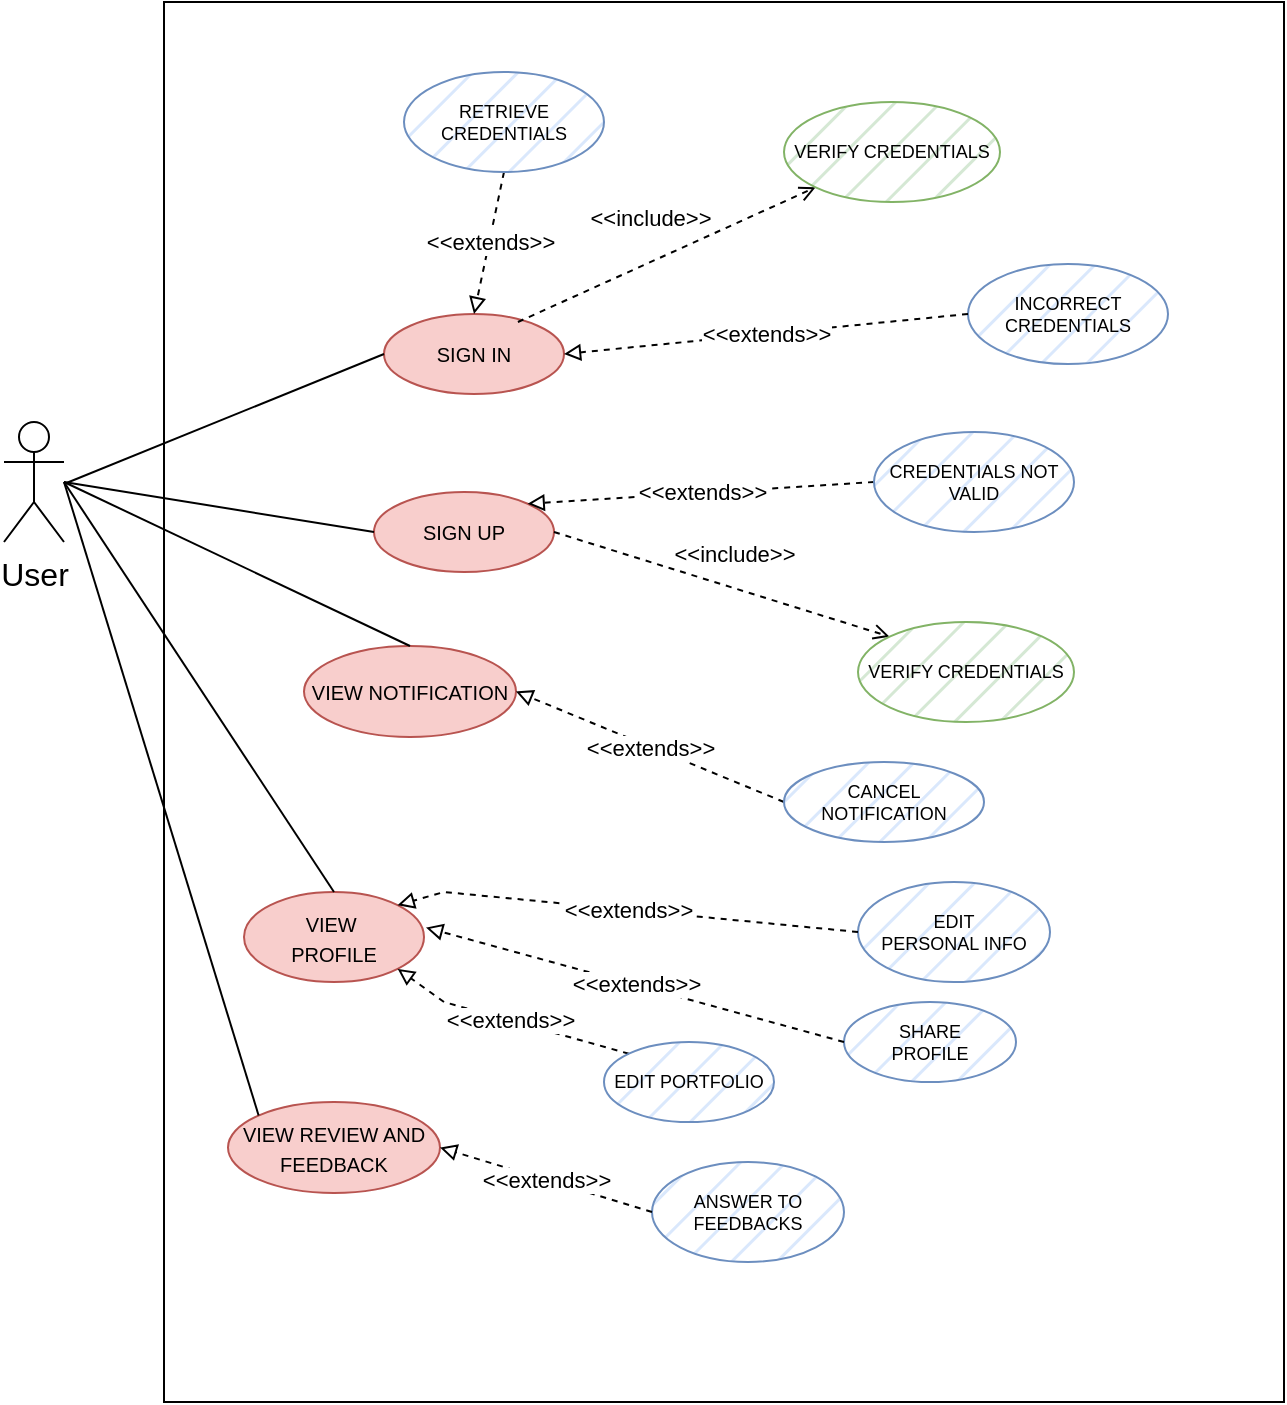 <mxfile version="21.0.7" type="github">
  <diagram name="Pagina-1" id="8j_9WyPeeoJBeD8P9ccP">
    <mxGraphModel dx="2608" dy="675" grid="1" gridSize="10" guides="1" tooltips="1" connect="1" arrows="1" fold="1" page="1" pageScale="1" pageWidth="827" pageHeight="1169" math="0" shadow="0">
      <root>
        <mxCell id="0" />
        <mxCell id="1" parent="0" />
        <mxCell id="5QfRz2Dah1hT-SZcgMO9-1" value="User" style="shape=umlActor;verticalLabelPosition=bottom;verticalAlign=top;html=1;outlineConnect=0;fontSize=16;" vertex="1" parent="1">
          <mxGeometry x="-960" y="450" width="30" height="60" as="geometry" />
        </mxCell>
        <mxCell id="5QfRz2Dah1hT-SZcgMO9-2" value="" style="rounded=0;whiteSpace=wrap;html=1;" vertex="1" parent="1">
          <mxGeometry x="-880" y="240" width="560" height="700" as="geometry" />
        </mxCell>
        <mxCell id="5QfRz2Dah1hT-SZcgMO9-3" value="&lt;font style=&quot;font-size: 10px;&quot;&gt;SIGN UP&lt;/font&gt;" style="ellipse;whiteSpace=wrap;html=1;fillColor=#f8cecc;strokeColor=#b85450;" vertex="1" parent="1">
          <mxGeometry x="-775" y="485" width="90" height="40" as="geometry" />
        </mxCell>
        <mxCell id="5QfRz2Dah1hT-SZcgMO9-4" value="&lt;font style=&quot;font-size: 10px;&quot;&gt;SIGN IN&lt;/font&gt;" style="ellipse;whiteSpace=wrap;html=1;fillColor=#f8cecc;strokeColor=#b85450;" vertex="1" parent="1">
          <mxGeometry x="-770" y="396" width="90" height="40" as="geometry" />
        </mxCell>
        <mxCell id="5QfRz2Dah1hT-SZcgMO9-5" value="&lt;font style=&quot;font-size: 9px;&quot;&gt;INCORRECT&lt;br style=&quot;font-size: 9px;&quot;&gt;CREDENTIALS&lt;/font&gt;" style="ellipse;whiteSpace=wrap;html=1;fillColor=#dae8fc;strokeColor=#6c8ebf;fontSize=9;strokeWidth=1;fillStyle=hatch;" vertex="1" parent="1">
          <mxGeometry x="-478" y="371" width="100" height="50" as="geometry" />
        </mxCell>
        <mxCell id="5QfRz2Dah1hT-SZcgMO9-6" value="&amp;lt;&amp;lt;extends&amp;gt;&amp;gt;" style="endArrow=block;endFill=0;html=1;rounded=0;dashed=1;exitX=0;exitY=0.5;exitDx=0;exitDy=0;entryX=1;entryY=0.5;entryDx=0;entryDy=0;" edge="1" parent="1" source="5QfRz2Dah1hT-SZcgMO9-5" target="5QfRz2Dah1hT-SZcgMO9-4">
          <mxGeometry x="-0.005" width="160" relative="1" as="geometry">
            <mxPoint x="-610" y="451" as="sourcePoint" />
            <mxPoint x="-450" y="451" as="targetPoint" />
            <Array as="points" />
            <mxPoint as="offset" />
          </mxGeometry>
        </mxCell>
        <mxCell id="5QfRz2Dah1hT-SZcgMO9-7" value="&amp;lt;&amp;lt;extends&amp;gt;&amp;gt;" style="endArrow=block;endFill=0;html=1;rounded=0;dashed=1;exitX=0.5;exitY=1;exitDx=0;exitDy=0;entryX=0.5;entryY=0;entryDx=0;entryDy=0;" edge="1" parent="1" source="5QfRz2Dah1hT-SZcgMO9-10" target="5QfRz2Dah1hT-SZcgMO9-4">
          <mxGeometry x="-0.009" width="160" relative="1" as="geometry">
            <mxPoint x="-720" y="321" as="sourcePoint" />
            <mxPoint x="-810" y="376" as="targetPoint" />
            <Array as="points" />
            <mxPoint as="offset" />
          </mxGeometry>
        </mxCell>
        <mxCell id="5QfRz2Dah1hT-SZcgMO9-8" value="&amp;lt;&amp;lt;include&amp;gt;&amp;gt;" style="html=1;verticalAlign=bottom;labelBackgroundColor=none;endArrow=open;endFill=0;dashed=1;rounded=0;exitX=0.744;exitY=0.1;exitDx=0;exitDy=0;exitPerimeter=0;entryX=0;entryY=1;entryDx=0;entryDy=0;" edge="1" parent="1" source="5QfRz2Dah1hT-SZcgMO9-4" target="5QfRz2Dah1hT-SZcgMO9-9">
          <mxGeometry x="-0.033" y="11" width="160" relative="1" as="geometry">
            <mxPoint x="-642" y="321" as="sourcePoint" />
            <mxPoint x="-571" y="320" as="targetPoint" />
            <mxPoint x="-1" as="offset" />
          </mxGeometry>
        </mxCell>
        <mxCell id="5QfRz2Dah1hT-SZcgMO9-9" value="&lt;font style=&quot;font-size: 9px;&quot;&gt;VERIFY CREDENTIALS&lt;/font&gt;" style="ellipse;whiteSpace=wrap;html=1;fillColor=#d5e8d4;strokeColor=#82b366;fontSize=9;strokeWidth=1;fillStyle=hatch;" vertex="1" parent="1">
          <mxGeometry x="-570" y="290" width="108" height="50" as="geometry" />
        </mxCell>
        <mxCell id="5QfRz2Dah1hT-SZcgMO9-10" value="&lt;font style=&quot;font-size: 9px;&quot;&gt;RETRIEVE&lt;br style=&quot;font-size: 9px;&quot;&gt;CREDENTIALS&lt;/font&gt;" style="ellipse;whiteSpace=wrap;html=1;fillColor=#dae8fc;strokeColor=#6c8ebf;fontSize=9;strokeWidth=1;fillStyle=hatch;" vertex="1" parent="1">
          <mxGeometry x="-760" y="275" width="100" height="50" as="geometry" />
        </mxCell>
        <mxCell id="5QfRz2Dah1hT-SZcgMO9-11" style="edgeStyle=none;rounded=0;orthogonalLoop=1;jettySize=auto;html=1;entryX=0;entryY=0.5;entryDx=0;entryDy=0;strokeColor=default;strokeWidth=1;startArrow=none;startFill=0;endArrow=none;endFill=0;" edge="1" parent="1" target="5QfRz2Dah1hT-SZcgMO9-4">
          <mxGeometry relative="1" as="geometry">
            <mxPoint x="-930" y="481" as="sourcePoint" />
            <mxPoint x="-800" y="421" as="targetPoint" />
          </mxGeometry>
        </mxCell>
        <mxCell id="5QfRz2Dah1hT-SZcgMO9-12" style="edgeStyle=none;rounded=0;orthogonalLoop=1;jettySize=auto;html=1;entryX=0;entryY=0.5;entryDx=0;entryDy=0;strokeColor=default;strokeWidth=1;startArrow=none;startFill=0;endArrow=none;endFill=0;" edge="1" parent="1" target="5QfRz2Dah1hT-SZcgMO9-3">
          <mxGeometry relative="1" as="geometry">
            <mxPoint x="-930" y="480" as="sourcePoint" />
            <mxPoint x="-760" y="426" as="targetPoint" />
          </mxGeometry>
        </mxCell>
        <mxCell id="5QfRz2Dah1hT-SZcgMO9-13" value="&amp;lt;&amp;lt;extends&amp;gt;&amp;gt;" style="endArrow=block;endFill=0;html=1;rounded=0;dashed=1;entryX=1;entryY=0;entryDx=0;entryDy=0;exitX=0;exitY=0.5;exitDx=0;exitDy=0;" edge="1" parent="1" source="5QfRz2Dah1hT-SZcgMO9-14" target="5QfRz2Dah1hT-SZcgMO9-3">
          <mxGeometry x="-0.005" width="160" relative="1" as="geometry">
            <mxPoint x="-525" y="480.0" as="sourcePoint" />
            <mxPoint x="-675" y="500" as="targetPoint" />
            <Array as="points" />
            <mxPoint as="offset" />
          </mxGeometry>
        </mxCell>
        <mxCell id="5QfRz2Dah1hT-SZcgMO9-14" value="CREDENTIALS NOT VALID" style="ellipse;whiteSpace=wrap;html=1;fillColor=#dae8fc;strokeColor=#6c8ebf;fontSize=9;strokeWidth=1;fillStyle=hatch;" vertex="1" parent="1">
          <mxGeometry x="-525" y="455" width="100" height="50" as="geometry" />
        </mxCell>
        <mxCell id="5QfRz2Dah1hT-SZcgMO9-15" value="&amp;lt;&amp;lt;include&amp;gt;&amp;gt;" style="html=1;verticalAlign=bottom;labelBackgroundColor=none;endArrow=open;endFill=0;dashed=1;rounded=0;exitX=1;exitY=0.5;exitDx=0;exitDy=0;entryX=0;entryY=0;entryDx=0;entryDy=0;" edge="1" parent="1" source="5QfRz2Dah1hT-SZcgMO9-3" target="5QfRz2Dah1hT-SZcgMO9-16">
          <mxGeometry x="0.045" y="8" width="160" relative="1" as="geometry">
            <mxPoint x="-695" y="622" as="sourcePoint" />
            <mxPoint x="-546" y="545" as="targetPoint" />
            <mxPoint as="offset" />
          </mxGeometry>
        </mxCell>
        <mxCell id="5QfRz2Dah1hT-SZcgMO9-16" value="&lt;font style=&quot;font-size: 9px;&quot;&gt;VERIFY CREDENTIALS&lt;/font&gt;" style="ellipse;whiteSpace=wrap;html=1;fillColor=#d5e8d4;strokeColor=#82b366;fontSize=9;strokeWidth=1;fillStyle=hatch;" vertex="1" parent="1">
          <mxGeometry x="-533" y="550" width="108" height="50" as="geometry" />
        </mxCell>
        <mxCell id="5QfRz2Dah1hT-SZcgMO9-17" value="&lt;font size=&quot;1&quot;&gt;VIEW NOTIFICATION&lt;/font&gt;" style="ellipse;whiteSpace=wrap;html=1;fillColor=#f8cecc;strokeColor=#b85450;" vertex="1" parent="1">
          <mxGeometry x="-810" y="562" width="106" height="45.5" as="geometry" />
        </mxCell>
        <mxCell id="5QfRz2Dah1hT-SZcgMO9-18" value="&amp;lt;&amp;lt;extends&amp;gt;&amp;gt;" style="endArrow=block;endFill=0;html=1;rounded=0;dashed=1;entryX=1;entryY=0.5;entryDx=0;entryDy=0;exitX=0;exitY=0.5;exitDx=0;exitDy=0;" edge="1" parent="1" source="5QfRz2Dah1hT-SZcgMO9-19" target="5QfRz2Dah1hT-SZcgMO9-17">
          <mxGeometry x="-0.009" width="160" relative="1" as="geometry">
            <mxPoint x="-547" y="650" as="sourcePoint" />
            <mxPoint x="-653" y="620" as="targetPoint" />
            <Array as="points" />
            <mxPoint as="offset" />
          </mxGeometry>
        </mxCell>
        <mxCell id="5QfRz2Dah1hT-SZcgMO9-19" value="CANCEL&lt;br&gt;NOTIFICATION" style="ellipse;whiteSpace=wrap;html=1;fillColor=#dae8fc;strokeColor=#6c8ebf;fontSize=9;strokeWidth=1;fillStyle=hatch;" vertex="1" parent="1">
          <mxGeometry x="-570" y="620" width="100" height="40" as="geometry" />
        </mxCell>
        <mxCell id="5QfRz2Dah1hT-SZcgMO9-20" style="edgeStyle=none;rounded=0;orthogonalLoop=1;jettySize=auto;html=1;entryX=0.5;entryY=0;entryDx=0;entryDy=0;strokeColor=default;strokeWidth=1;startArrow=none;startFill=0;endArrow=none;endFill=0;" edge="1" parent="1" target="5QfRz2Dah1hT-SZcgMO9-17">
          <mxGeometry relative="1" as="geometry">
            <mxPoint x="-930" y="480" as="sourcePoint" />
            <mxPoint x="-715" y="569" as="targetPoint" />
          </mxGeometry>
        </mxCell>
        <mxCell id="5QfRz2Dah1hT-SZcgMO9-21" value="&lt;font style=&quot;font-size: 10px;&quot;&gt;VIEW&amp;nbsp;&lt;br&gt;PROFILE&lt;/font&gt;" style="ellipse;whiteSpace=wrap;html=1;fillColor=#f8cecc;strokeColor=#b85450;" vertex="1" parent="1">
          <mxGeometry x="-840" y="685" width="90" height="45" as="geometry" />
        </mxCell>
        <mxCell id="5QfRz2Dah1hT-SZcgMO9-22" value="&lt;font style=&quot;font-size: 9px;&quot;&gt;EDIT&lt;br style=&quot;font-size: 9px;&quot;&gt;PERSONAL INFO&lt;br style=&quot;font-size: 9px;&quot;&gt;&lt;/font&gt;" style="ellipse;whiteSpace=wrap;html=1;fillColor=#dae8fc;strokeColor=#6c8ebf;fontSize=9;strokeWidth=1;fillStyle=hatch;" vertex="1" parent="1">
          <mxGeometry x="-533" y="680" width="96" height="50" as="geometry" />
        </mxCell>
        <mxCell id="5QfRz2Dah1hT-SZcgMO9-23" value="&amp;lt;&amp;lt;extends&amp;gt;&amp;gt;" style="endArrow=block;endFill=0;html=1;rounded=0;dashed=1;exitX=0;exitY=0.5;exitDx=0;exitDy=0;entryX=1;entryY=0;entryDx=0;entryDy=0;" edge="1" parent="1" source="5QfRz2Dah1hT-SZcgMO9-22" target="5QfRz2Dah1hT-SZcgMO9-21">
          <mxGeometry x="-0.001" width="160" relative="1" as="geometry">
            <mxPoint x="-650.0" y="490" as="sourcePoint" />
            <mxPoint x="-740" y="550" as="targetPoint" />
            <Array as="points">
              <mxPoint x="-740" y="685" />
            </Array>
            <mxPoint as="offset" />
          </mxGeometry>
        </mxCell>
        <mxCell id="5QfRz2Dah1hT-SZcgMO9-24" value="&lt;font style=&quot;font-size: 9px;&quot;&gt;SHARE&lt;br&gt;PROFILE&lt;br style=&quot;font-size: 9px;&quot;&gt;&lt;/font&gt;" style="ellipse;whiteSpace=wrap;html=1;fillColor=#dae8fc;strokeColor=#6c8ebf;fontSize=9;strokeWidth=1;fillStyle=hatch;" vertex="1" parent="1">
          <mxGeometry x="-540" y="740" width="86" height="40" as="geometry" />
        </mxCell>
        <mxCell id="5QfRz2Dah1hT-SZcgMO9-25" value="&amp;lt;&amp;lt;extends&amp;gt;&amp;gt;" style="endArrow=block;endFill=0;html=1;rounded=0;dashed=1;exitX=0;exitY=0.5;exitDx=0;exitDy=0;entryX=1.011;entryY=0.395;entryDx=0;entryDy=0;entryPerimeter=0;" edge="1" parent="1" source="5QfRz2Dah1hT-SZcgMO9-24" target="5QfRz2Dah1hT-SZcgMO9-21">
          <mxGeometry x="-0.001" width="160" relative="1" as="geometry">
            <mxPoint x="-511" y="710" as="sourcePoint" />
            <mxPoint x="-750" y="715" as="targetPoint" />
            <Array as="points" />
            <mxPoint as="offset" />
          </mxGeometry>
        </mxCell>
        <mxCell id="5QfRz2Dah1hT-SZcgMO9-26" value="&amp;lt;&amp;lt;extends&amp;gt;&amp;gt;" style="endArrow=block;endFill=0;html=1;rounded=0;dashed=1;entryX=1;entryY=1;entryDx=0;entryDy=0;exitX=0;exitY=0;exitDx=0;exitDy=0;" edge="1" parent="1" source="5QfRz2Dah1hT-SZcgMO9-27" target="5QfRz2Dah1hT-SZcgMO9-21">
          <mxGeometry x="-0.001" width="160" relative="1" as="geometry">
            <mxPoint x="-680" y="760" as="sourcePoint" />
            <mxPoint x="-775" y="757" as="targetPoint" />
            <Array as="points">
              <mxPoint x="-740" y="740" />
            </Array>
            <mxPoint as="offset" />
          </mxGeometry>
        </mxCell>
        <mxCell id="5QfRz2Dah1hT-SZcgMO9-27" value="&lt;font style=&quot;font-size: 9px;&quot;&gt;EDIT PORTFOLIO&lt;br style=&quot;font-size: 9px;&quot;&gt;&lt;/font&gt;" style="ellipse;whiteSpace=wrap;html=1;fillColor=#dae8fc;strokeColor=#6c8ebf;fontSize=9;strokeWidth=1;fillStyle=hatch;" vertex="1" parent="1">
          <mxGeometry x="-660" y="760" width="85" height="40" as="geometry" />
        </mxCell>
        <mxCell id="5QfRz2Dah1hT-SZcgMO9-28" style="edgeStyle=none;rounded=0;orthogonalLoop=1;jettySize=auto;html=1;entryX=0.5;entryY=0;entryDx=0;entryDy=0;strokeColor=default;strokeWidth=1;startArrow=none;startFill=0;endArrow=none;endFill=0;" edge="1" parent="1" target="5QfRz2Dah1hT-SZcgMO9-21">
          <mxGeometry relative="1" as="geometry">
            <mxPoint x="-930" y="480" as="sourcePoint" />
            <mxPoint x="-858.5" y="666" as="targetPoint" />
          </mxGeometry>
        </mxCell>
        <mxCell id="5QfRz2Dah1hT-SZcgMO9-29" value="&lt;font size=&quot;1&quot;&gt;VIEW REVIEW AND FEEDBACK&lt;/font&gt;" style="ellipse;whiteSpace=wrap;html=1;fillColor=#f8cecc;strokeColor=#b85450;" vertex="1" parent="1">
          <mxGeometry x="-848" y="790" width="106" height="45.5" as="geometry" />
        </mxCell>
        <mxCell id="5QfRz2Dah1hT-SZcgMO9-30" style="edgeStyle=none;rounded=0;orthogonalLoop=1;jettySize=auto;html=1;entryX=0;entryY=0;entryDx=0;entryDy=0;strokeColor=default;strokeWidth=1;startArrow=none;startFill=0;endArrow=none;endFill=0;" edge="1" parent="1" target="5QfRz2Dah1hT-SZcgMO9-29">
          <mxGeometry relative="1" as="geometry">
            <mxPoint x="-930" y="480" as="sourcePoint" />
            <mxPoint x="-810" y="780" as="targetPoint" />
          </mxGeometry>
        </mxCell>
        <mxCell id="5QfRz2Dah1hT-SZcgMO9-31" value="&lt;font style=&quot;font-size: 9px;&quot;&gt;ANSWER TO&lt;br&gt;FEEDBACKS&lt;br style=&quot;font-size: 9px;&quot;&gt;&lt;/font&gt;" style="ellipse;whiteSpace=wrap;html=1;fillColor=#dae8fc;strokeColor=#6c8ebf;fontSize=9;strokeWidth=1;fillStyle=hatch;" vertex="1" parent="1">
          <mxGeometry x="-636" y="820" width="96" height="50" as="geometry" />
        </mxCell>
        <mxCell id="5QfRz2Dah1hT-SZcgMO9-32" value="&amp;lt;&amp;lt;extends&amp;gt;&amp;gt;" style="endArrow=block;endFill=0;html=1;rounded=0;dashed=1;exitX=0;exitY=0.5;exitDx=0;exitDy=0;entryX=1;entryY=0.5;entryDx=0;entryDy=0;" edge="1" parent="1" source="5QfRz2Dah1hT-SZcgMO9-31" target="5QfRz2Dah1hT-SZcgMO9-29">
          <mxGeometry x="-0.001" width="160" relative="1" as="geometry">
            <mxPoint x="-525" y="877" as="sourcePoint" />
            <mxPoint x="-734" y="820" as="targetPoint" />
            <Array as="points" />
            <mxPoint as="offset" />
          </mxGeometry>
        </mxCell>
      </root>
    </mxGraphModel>
  </diagram>
</mxfile>
